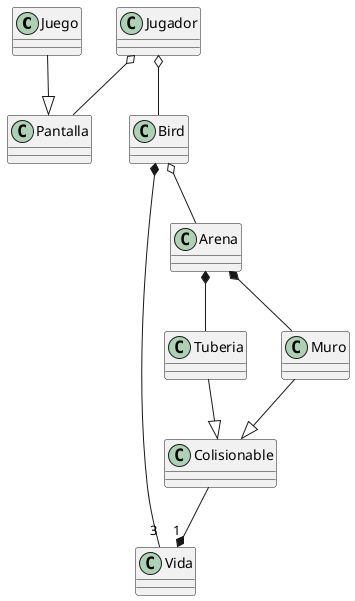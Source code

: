@startuml

class Juego
class Pantalla
class Jugador
class Bird
class Tuberia
class Muro
class Colisionable
class Vida

Juego --|> Pantalla
Jugador o-- Pantalla

Bird o-- Arena
Bird *--"3" Vida
Colisionable --*"1" Vida

Jugador o-- Bird

Arena *-- Muro
Arena *-- Tuberia

Tuberia --|> Colisionable
Muro --|> Colisionable

@enduml